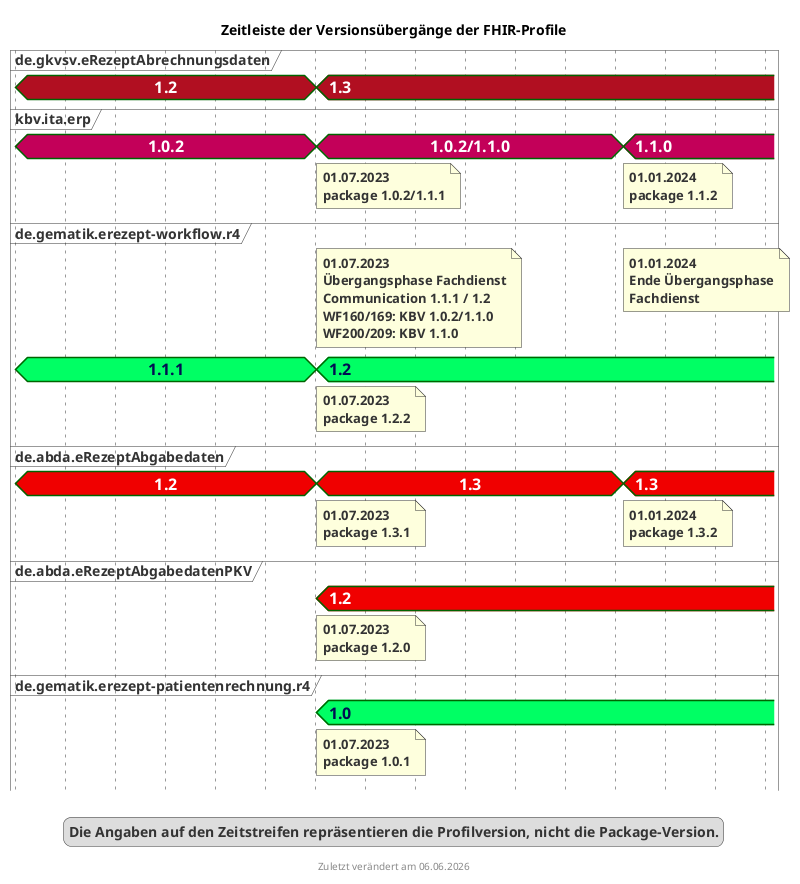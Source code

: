 @startuml fhir_version_timeline
<style>
timingDiagram {
  .kbvcolor {
    FontColor #ffffff
    Fontsize 16
    FontStyle bold
    Backgroundcolor #c30059
  }
  .gematikcolor {
    FontColor #000e52
    Fontsize 16
    FontStyle bold
    Backgroundcolor #00ff64
  }
  .davcolor {
    FontColor #ffffff
    Fontsize 16
    FontStyle bold
    BackgroundColor #f00000
  }
  .gkvcolor {
    FontColor #ffffff
    Fontsize 16
    FontStyle bold
    BackgroundColor #b10f21
  }
}
</style>
title Zeitleiste der Versionsübergänge der FHIR-Profile
footer Zuletzt verändert am %date("dd.MM.yyyy")


concise "de.gkvsv.eRezeptAbrechnungsdaten" as GKV <<gkvcolor>>
concise "kbv.ita.erp" as KBV <<kbvcolor>>
concise "de.gematik.erezept-workflow.r4" as gematik <<gematikcolor>>
concise "de.abda.eRezeptAbgabedaten" as DAV <<davcolor>>
concise "de.abda.eRezeptAbgabedatenPKV" as PKV <<davcolor>>
concise "de.gematik.erezept-patientenrechnung.r4" as gematikpkv <<gematikcolor>>


'30 days is scaled to 50 pixels
scale 2592000 as 50 pixels
hide time-axis

@2023/01/01
GKV is 1.2
KBV is 1.0.2
DAV is 1.2
gematik is 1.1.1

@2023/07/01
note bottom of KBV : 01.07.2023\npackage 1.0.2/1.1.1
note bottom of PKV : 01.07.2023\npackage 1.2.0
note top of gematik : 01.07.2023\nÜbergangsphase Fachdienst\nCommunication 1.1.1 / 1.2\nWF160/169: KBV 1.0.2/1.1.0\nWF200/209: KBV 1.1.0
note bottom of gematik : 01.07.2023\npackage 1.2.2
note bottom of gematikpkv : 01.07.2023\npackage 1.0.1
note bottom of DAV : 01.07.2023\npackage 1.3.1
KBV is "1.0.2/1.1.0"
gematik is 1.2
gematikpkv is 1.0
DAV is 1.3
PKV is 1.2
GKV is 1.3

@2024/01/01
note bottom of KBV : 01.01.2024\npackage 1.1.2
note top of gematik : 01.01.2024\nEnde Übergangsphase\nFachdienst
note bottom of DAV : 01.01.2024\npackage 1.3.2
KBV is 1.1.0
DAV is 1.3

@2024/03/01

legend
Die Angaben auf den Zeitstreifen repräsentieren die Profilversion, nicht die Package-Version.
end legend

@enduml
